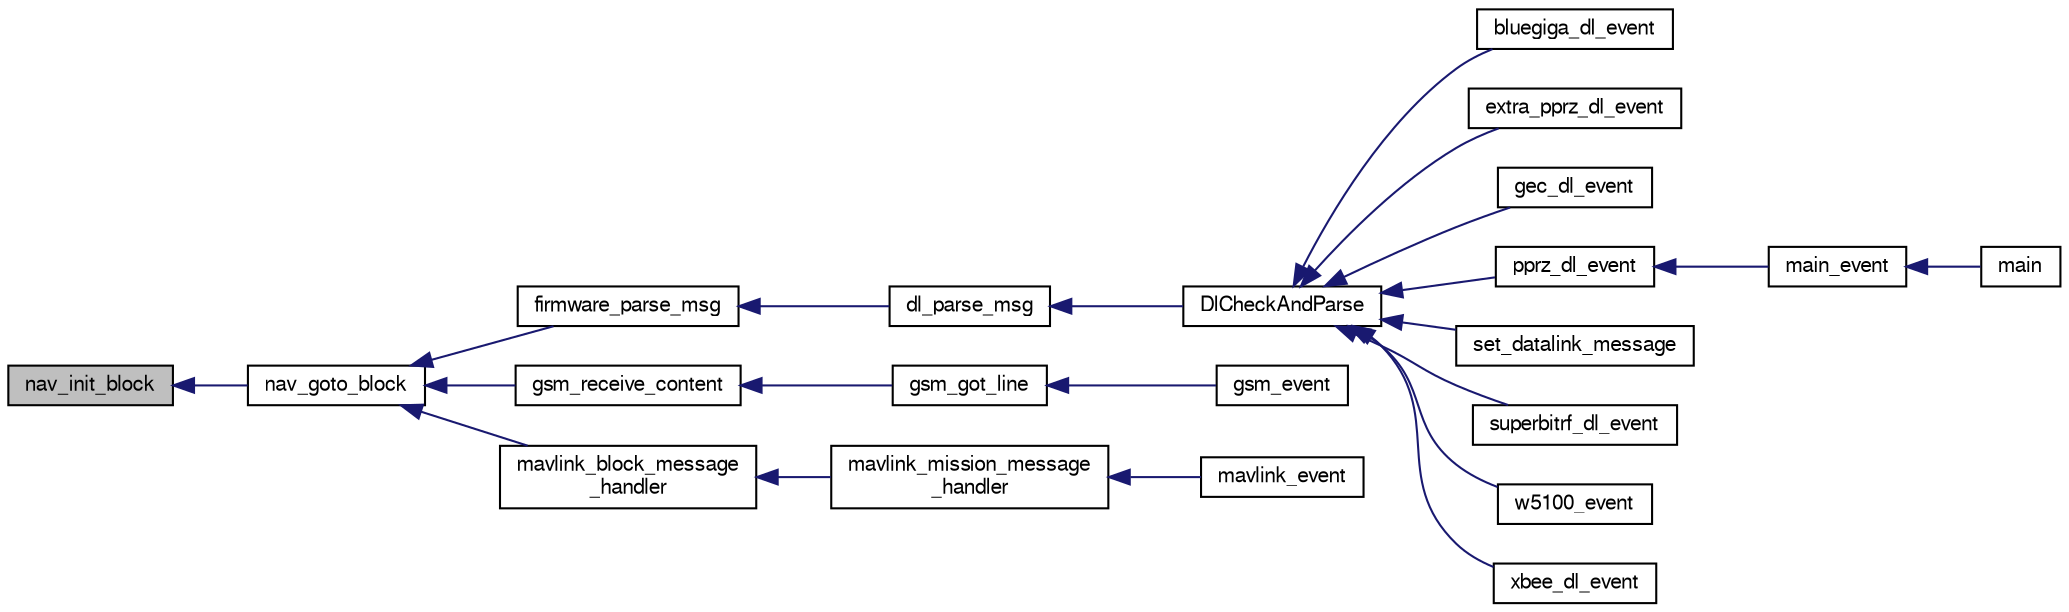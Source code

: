 digraph "nav_init_block"
{
  edge [fontname="FreeSans",fontsize="10",labelfontname="FreeSans",labelfontsize="10"];
  node [fontname="FreeSans",fontsize="10",shape=record];
  rankdir="LR";
  Node1 [label="nav_init_block",height=0.2,width=0.4,color="black", fillcolor="grey75", style="filled", fontcolor="black"];
  Node1 -> Node2 [dir="back",color="midnightblue",fontsize="10",style="solid",fontname="FreeSans"];
  Node2 [label="nav_goto_block",height=0.2,width=0.4,color="black", fillcolor="white", style="filled",URL="$common__flight__plan_8h.html#ac8f874fffc6c3c549774e84eaabeac0d"];
  Node2 -> Node3 [dir="back",color="midnightblue",fontsize="10",style="solid",fontname="FreeSans"];
  Node3 [label="firmware_parse_msg",height=0.2,width=0.4,color="black", fillcolor="white", style="filled",URL="$datalink_8h.html#a3a59fd1cd4249ea5caeac113cde2d7a8",tooltip="Firmware specfic msg handler. "];
  Node3 -> Node4 [dir="back",color="midnightblue",fontsize="10",style="solid",fontname="FreeSans"];
  Node4 [label="dl_parse_msg",height=0.2,width=0.4,color="black", fillcolor="white", style="filled",URL="$datalink_8c.html#a8622e4eaf1529d8c64af55c0d05dadbe",tooltip="Should be called when chars are available in dl_buffer. "];
  Node4 -> Node5 [dir="back",color="midnightblue",fontsize="10",style="solid",fontname="FreeSans"];
  Node5 [label="DlCheckAndParse",height=0.2,width=0.4,color="black", fillcolor="white", style="filled",URL="$datalink_8h.html#aa9106add8d47671f6ebb3d8321813611",tooltip="Check for new message and parse. "];
  Node5 -> Node6 [dir="back",color="midnightblue",fontsize="10",style="solid",fontname="FreeSans"];
  Node6 [label="bluegiga_dl_event",height=0.2,width=0.4,color="black", fillcolor="white", style="filled",URL="$bluegiga__dl_8h.html#a921065e8139e27fbe413ef7459ed51b3",tooltip="Datalink Event. "];
  Node5 -> Node7 [dir="back",color="midnightblue",fontsize="10",style="solid",fontname="FreeSans"];
  Node7 [label="extra_pprz_dl_event",height=0.2,width=0.4,color="black", fillcolor="white", style="filled",URL="$extra__pprz__dl_8h.html#a95b5d2651fd6a78c616fe9ca1f556568",tooltip="Datalink Event. "];
  Node5 -> Node8 [dir="back",color="midnightblue",fontsize="10",style="solid",fontname="FreeSans"];
  Node8 [label="gec_dl_event",height=0.2,width=0.4,color="black", fillcolor="white", style="filled",URL="$gec__dl_8h.html#a7645c559a6c4a5f611acab677af4a579",tooltip="Datalink Event. "];
  Node5 -> Node9 [dir="back",color="midnightblue",fontsize="10",style="solid",fontname="FreeSans"];
  Node9 [label="pprz_dl_event",height=0.2,width=0.4,color="black", fillcolor="white", style="filled",URL="$pprz__dl_8h.html#adfe1564dac687b426549de7dfe029931",tooltip="Datalink Event. "];
  Node9 -> Node10 [dir="back",color="midnightblue",fontsize="10",style="solid",fontname="FreeSans"];
  Node10 [label="main_event",height=0.2,width=0.4,color="black", fillcolor="white", style="filled",URL="$setup__actuators_8c.html#a319a645047f275499aa30b0bc08c6e10"];
  Node10 -> Node11 [dir="back",color="midnightblue",fontsize="10",style="solid",fontname="FreeSans"];
  Node11 [label="main",height=0.2,width=0.4,color="black", fillcolor="white", style="filled",URL="$setup__actuators_8c.html#a840291bc02cba5474a4cb46a9b9566fe"];
  Node5 -> Node12 [dir="back",color="midnightblue",fontsize="10",style="solid",fontname="FreeSans"];
  Node12 [label="set_datalink_message",height=0.2,width=0.4,color="black", fillcolor="white", style="filled",URL="$sim__ap_8c.html#ad664061534694a2babfff03cfc5977f7"];
  Node5 -> Node13 [dir="back",color="midnightblue",fontsize="10",style="solid",fontname="FreeSans"];
  Node13 [label="superbitrf_dl_event",height=0.2,width=0.4,color="black", fillcolor="white", style="filled",URL="$subsystems_2datalink_2superbitrf_8h.html#a06a950af7255fea459d7c6de8c8c0cad",tooltip="The superbitrf datalink event call. "];
  Node5 -> Node14 [dir="back",color="midnightblue",fontsize="10",style="solid",fontname="FreeSans"];
  Node14 [label="w5100_event",height=0.2,width=0.4,color="black", fillcolor="white", style="filled",URL="$w5100_8h.html#a7266971e7bc00efad150ab73bbfc8c29"];
  Node5 -> Node15 [dir="back",color="midnightblue",fontsize="10",style="solid",fontname="FreeSans"];
  Node15 [label="xbee_dl_event",height=0.2,width=0.4,color="black", fillcolor="white", style="filled",URL="$xbee__dl_8h.html#ae70130a34c8efc48df440e2b410793c6",tooltip="Datalink Event. "];
  Node2 -> Node16 [dir="back",color="midnightblue",fontsize="10",style="solid",fontname="FreeSans"];
  Node16 [label="gsm_receive_content",height=0.2,width=0.4,color="black", fillcolor="white", style="filled",URL="$gsm_8c.html#a3e93d27d40d75355176ae476885b0c8b",tooltip="Receiving a SMS, third step, content in gsm_buf Message can be Bdd where dd is a block index on two d..."];
  Node16 -> Node17 [dir="back",color="midnightblue",fontsize="10",style="solid",fontname="FreeSans"];
  Node17 [label="gsm_got_line",height=0.2,width=0.4,color="black", fillcolor="white", style="filled",URL="$gsm_8c.html#a1908fccdd617aa8d27b37b40388242dc"];
  Node17 -> Node18 [dir="back",color="midnightblue",fontsize="10",style="solid",fontname="FreeSans"];
  Node18 [label="gsm_event",height=0.2,width=0.4,color="black", fillcolor="white", style="filled",URL="$gsm_8h.html#a470dc2779b65d4e6bc6515ec4b88e052"];
  Node2 -> Node19 [dir="back",color="midnightblue",fontsize="10",style="solid",fontname="FreeSans"];
  Node19 [label="mavlink_block_message\l_handler",height=0.2,width=0.4,color="black", fillcolor="white", style="filled",URL="$blocks_8h.html#a736f2e555912fca000d0751dedb4e00f"];
  Node19 -> Node20 [dir="back",color="midnightblue",fontsize="10",style="solid",fontname="FreeSans"];
  Node20 [label="mavlink_mission_message\l_handler",height=0.2,width=0.4,color="black", fillcolor="white", style="filled",URL="$mission__manager_8h.html#a68ddd91a505c2317c818d632a2009304"];
  Node20 -> Node21 [dir="back",color="midnightblue",fontsize="10",style="solid",fontname="FreeSans"];
  Node21 [label="mavlink_event",height=0.2,width=0.4,color="black", fillcolor="white", style="filled",URL="$mavlink_8h.html#aca06c0aea877a0d9c57a5e16cee711d7",tooltip="Event MAVLink calls. "];
}
